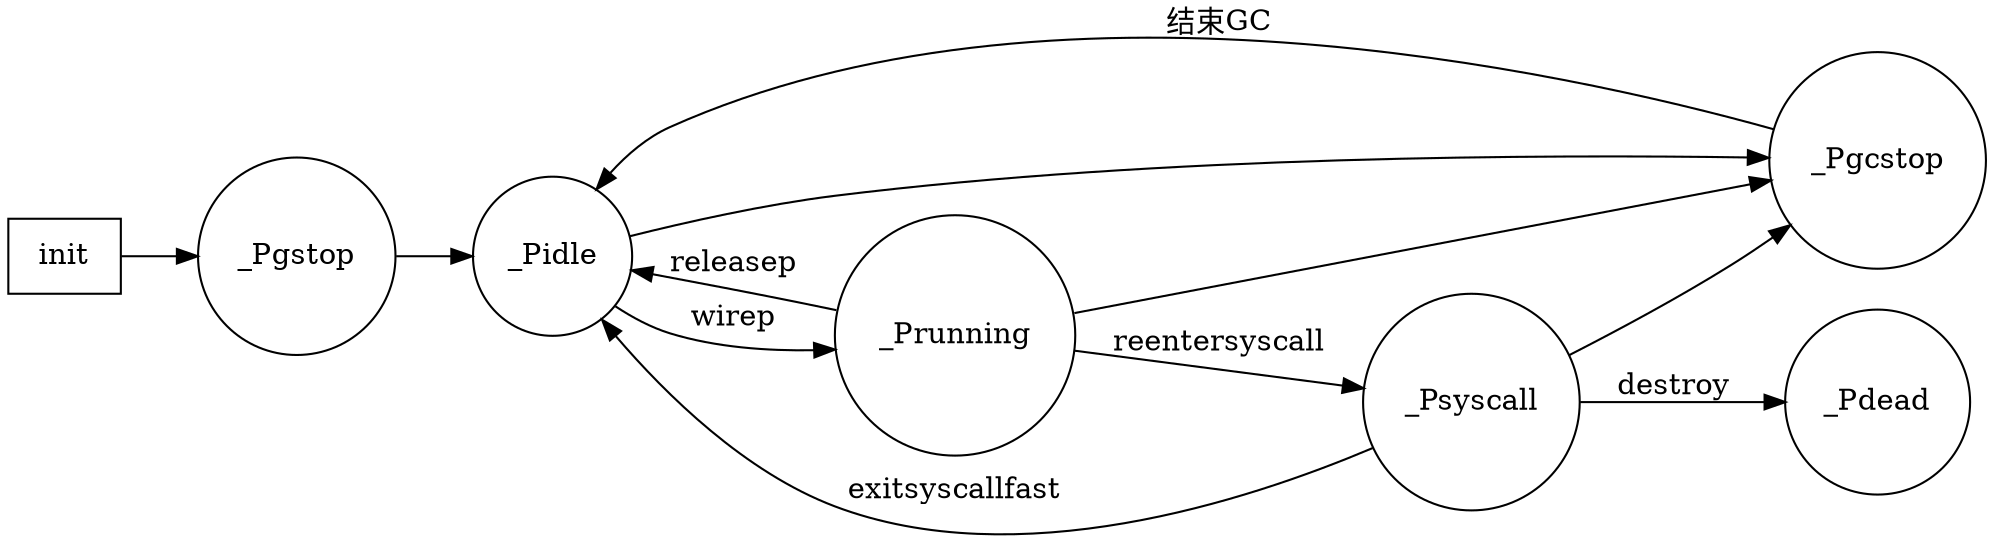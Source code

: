 digraph proc_status {
  node[shape=circle];
  newrank=true;
  rankdir=LR;
  init[shape="box"];
  init -> _Pgstop;
  _Pgstop -> _Pidle;
  _Pidle -> _Prunning[label="wirep"];
  _Prunning -> _Pidle[label="releasep"];
  _Prunning -> _Psyscall[label="reentersyscall"];
  _Psyscall -> _Pdead[label="destroy"];
  _Psyscall -> _Pidle[label="exitsyscallfast"];

  _Pgcstop -> _Pidle[label="结束GC"];
  {_Prunning, _Pidle, _Psyscall} -> _Pgcstop{label="GC"};
}
